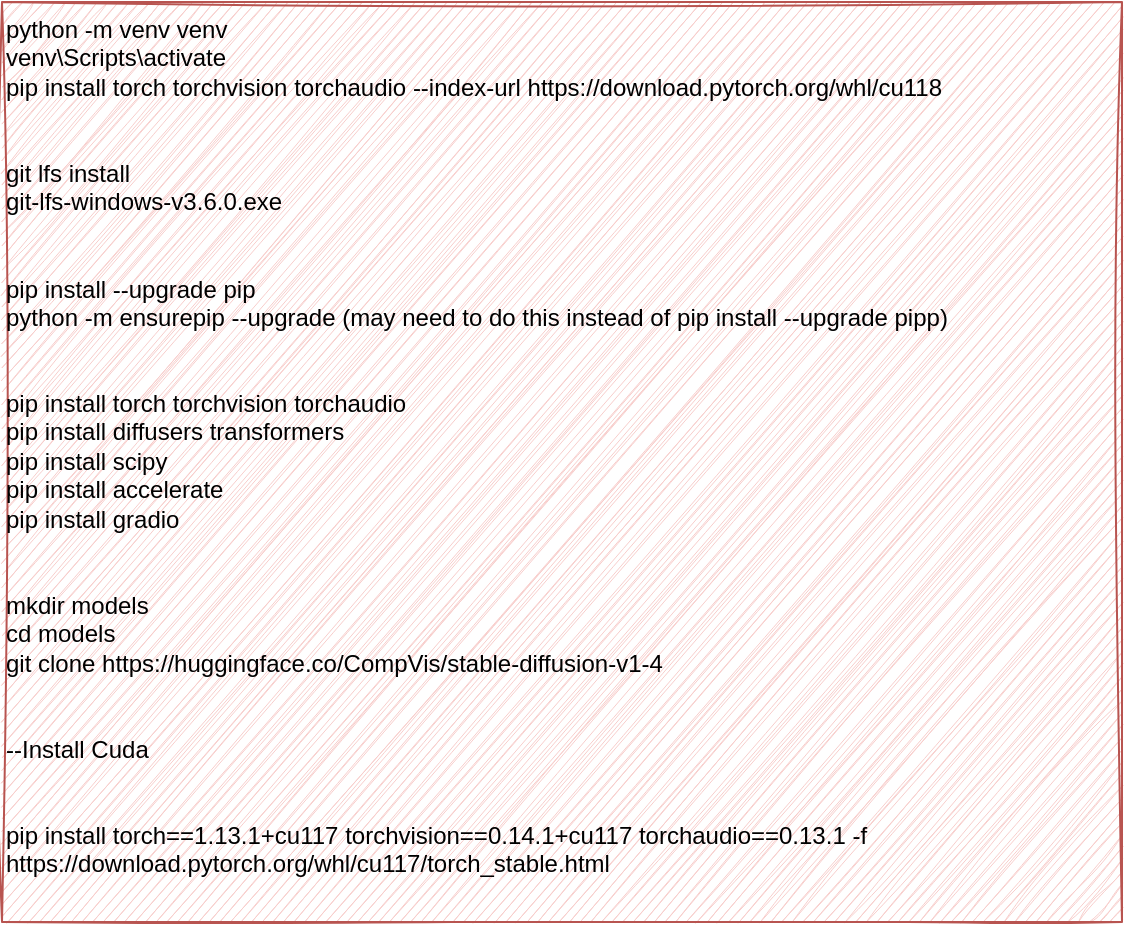 <mxfile version="25.0.3">
  <diagram name="Page-1" id="_KX5ph_Zfh3Hmh3yzS6K">
    <mxGraphModel dx="4066" dy="1588" grid="1" gridSize="10" guides="1" tooltips="1" connect="1" arrows="1" fold="1" page="1" pageScale="1" pageWidth="20000" pageHeight="20000" math="0" shadow="0">
      <root>
        <mxCell id="0" />
        <mxCell id="1" parent="0" />
        <UserObject label="python -m venv venv&#xa;venv\Scripts\activate&#xa;pip install torch torchvision torchaudio --index-url https://download.pytorch.org/whl/cu118&#xa;&#xa;&#xa;git lfs install&#xa;git-lfs-windows-v3.6.0.exe&#xa;&#xa;&#xa;pip install --upgrade pip&#xa;python -m ensurepip --upgrade (may need to do this instead of pip install --upgrade pipp)&#xa;&#xa;&#xa;pip install torch torchvision torchaudio&#xa;pip install diffusers transformers&#xa;pip install scipy&#xa;pip install accelerate&#xa;pip install gradio&#xa;&#xa;&#xa;mkdir models&#xa;cd models&#xa;git clone https://huggingface.co/CompVis/stable-diffusion-v1-4&#xa;&#xa;&#xa;--Install Cuda&#xa;&#xa;&#xa;pip install torch==1.13.1+cu117 torchvision==0.14.1+cu117 torchaudio==0.13.1 -f https://download.pytorch.org/whl/cu117/torch_stable.html" link="python -m venv venv&#xa;venv\Scripts\activate&#xa;pip install torch torchvision torchaudio --index-url https://download.pytorch.org/whl/cu118&#xa;&#xa;&#xa;git lfs install&#xa;git-lfs-windows-v3.6.0.exe&#xa;&#xa;&#xa;pip install --upgrade pip&#xa;python -m ensurepip --upgrade (may need to do this instead of pip install --upgrade pipp)&#xa;&#xa;&#xa;pip install torch torchvision torchaudio&#xa;pip install diffusers transformers&#xa;pip install scipy&#xa;pip install accelerate&#xa;pip install gradio&#xa;&#xa;&#xa;mkdir models&#xa;cd models&#xa;git clone https://huggingface.co/CompVis/stable-diffusion-v1-4&#xa;&#xa;&#xa;--Install Cuda&#xa;&#xa;&#xa;pip install torch==1.13.1+cu117 torchvision==0.14.1+cu117 torchaudio==0.13.1 -f https://download.pytorch.org/whl/cu117/torch_stable.html" id="Soonn9G3Vk-FsE1T8EZE-1">
          <mxCell style="text;whiteSpace=wrap;rounded=0;glass=0;labelBackgroundColor=none;sketch=1;curveFitting=1;jiggle=2;fillColor=#f8cecc;strokeColor=#b85450;" vertex="1" parent="1">
            <mxGeometry width="560" height="460" as="geometry" />
          </mxCell>
        </UserObject>
      </root>
    </mxGraphModel>
  </diagram>
</mxfile>
